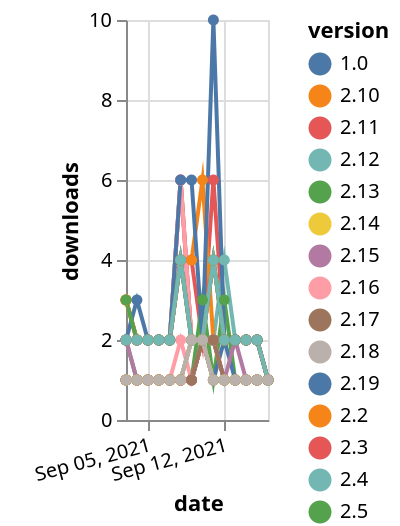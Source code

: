 {"$schema": "https://vega.github.io/schema/vega-lite/v5.json", "description": "A simple bar chart with embedded data.", "data": {"values": [{"date": "2021-09-03", "total": 142, "delta": 1, "version": "3.5"}, {"date": "2021-09-04", "total": 143, "delta": 1, "version": "3.5"}, {"date": "2021-09-05", "total": 144, "delta": 1, "version": "3.5"}, {"date": "2021-09-06", "total": 145, "delta": 1, "version": "3.5"}, {"date": "2021-09-07", "total": 146, "delta": 1, "version": "3.5"}, {"date": "2021-09-08", "total": 147, "delta": 1, "version": "3.5"}, {"date": "2021-09-09", "total": 148, "delta": 1, "version": "3.5"}, {"date": "2021-09-10", "total": 150, "delta": 2, "version": "3.5"}, {"date": "2021-09-11", "total": 151, "delta": 1, "version": "3.5"}, {"date": "2021-09-12", "total": 152, "delta": 1, "version": "3.5"}, {"date": "2021-09-13", "total": 153, "delta": 1, "version": "3.5"}, {"date": "2021-09-14", "total": 154, "delta": 1, "version": "3.5"}, {"date": "2021-09-15", "total": 155, "delta": 1, "version": "3.5"}, {"date": "2021-09-16", "total": 156, "delta": 1, "version": "3.5"}, {"date": "2021-09-03", "total": 182, "delta": 1, "version": "2.16"}, {"date": "2021-09-04", "total": 183, "delta": 1, "version": "2.16"}, {"date": "2021-09-05", "total": 184, "delta": 1, "version": "2.16"}, {"date": "2021-09-06", "total": 185, "delta": 1, "version": "2.16"}, {"date": "2021-09-07", "total": 186, "delta": 1, "version": "2.16"}, {"date": "2021-09-08", "total": 188, "delta": 2, "version": "2.16"}, {"date": "2021-09-09", "total": 189, "delta": 1, "version": "2.16"}, {"date": "2021-09-10", "total": 191, "delta": 2, "version": "2.16"}, {"date": "2021-09-11", "total": 192, "delta": 1, "version": "2.16"}, {"date": "2021-09-12", "total": 193, "delta": 1, "version": "2.16"}, {"date": "2021-09-13", "total": 194, "delta": 1, "version": "2.16"}, {"date": "2021-09-14", "total": 195, "delta": 1, "version": "2.16"}, {"date": "2021-09-15", "total": 196, "delta": 1, "version": "2.16"}, {"date": "2021-09-16", "total": 197, "delta": 1, "version": "2.16"}, {"date": "2021-09-03", "total": 3006, "delta": 3, "version": "2.3"}, {"date": "2021-09-04", "total": 3008, "delta": 2, "version": "2.3"}, {"date": "2021-09-05", "total": 3010, "delta": 2, "version": "2.3"}, {"date": "2021-09-06", "total": 3012, "delta": 2, "version": "2.3"}, {"date": "2021-09-07", "total": 3014, "delta": 2, "version": "2.3"}, {"date": "2021-09-08", "total": 3018, "delta": 4, "version": "2.3"}, {"date": "2021-09-09", "total": 3022, "delta": 4, "version": "2.3"}, {"date": "2021-09-10", "total": 3024, "delta": 2, "version": "2.3"}, {"date": "2021-09-11", "total": 3030, "delta": 6, "version": "2.3"}, {"date": "2021-09-12", "total": 3032, "delta": 2, "version": "2.3"}, {"date": "2021-09-13", "total": 3034, "delta": 2, "version": "2.3"}, {"date": "2021-09-14", "total": 3036, "delta": 2, "version": "2.3"}, {"date": "2021-09-15", "total": 3038, "delta": 2, "version": "2.3"}, {"date": "2021-09-16", "total": 3039, "delta": 1, "version": "2.3"}, {"date": "2021-09-03", "total": 138, "delta": 1, "version": "3.4"}, {"date": "2021-09-04", "total": 139, "delta": 1, "version": "3.4"}, {"date": "2021-09-05", "total": 140, "delta": 1, "version": "3.4"}, {"date": "2021-09-06", "total": 141, "delta": 1, "version": "3.4"}, {"date": "2021-09-07", "total": 142, "delta": 1, "version": "3.4"}, {"date": "2021-09-08", "total": 143, "delta": 1, "version": "3.4"}, {"date": "2021-09-09", "total": 144, "delta": 1, "version": "3.4"}, {"date": "2021-09-10", "total": 146, "delta": 2, "version": "3.4"}, {"date": "2021-09-11", "total": 147, "delta": 1, "version": "3.4"}, {"date": "2021-09-12", "total": 148, "delta": 1, "version": "3.4"}, {"date": "2021-09-13", "total": 149, "delta": 1, "version": "3.4"}, {"date": "2021-09-14", "total": 150, "delta": 1, "version": "3.4"}, {"date": "2021-09-15", "total": 151, "delta": 1, "version": "3.4"}, {"date": "2021-09-16", "total": 152, "delta": 1, "version": "3.4"}, {"date": "2021-09-03", "total": 128, "delta": 1, "version": "3.6"}, {"date": "2021-09-04", "total": 129, "delta": 1, "version": "3.6"}, {"date": "2021-09-05", "total": 130, "delta": 1, "version": "3.6"}, {"date": "2021-09-06", "total": 131, "delta": 1, "version": "3.6"}, {"date": "2021-09-07", "total": 132, "delta": 1, "version": "3.6"}, {"date": "2021-09-08", "total": 133, "delta": 1, "version": "3.6"}, {"date": "2021-09-09", "total": 134, "delta": 1, "version": "3.6"}, {"date": "2021-09-10", "total": 136, "delta": 2, "version": "3.6"}, {"date": "2021-09-11", "total": 137, "delta": 1, "version": "3.6"}, {"date": "2021-09-12", "total": 138, "delta": 1, "version": "3.6"}, {"date": "2021-09-13", "total": 139, "delta": 1, "version": "3.6"}, {"date": "2021-09-14", "total": 140, "delta": 1, "version": "3.6"}, {"date": "2021-09-15", "total": 141, "delta": 1, "version": "3.6"}, {"date": "2021-09-16", "total": 142, "delta": 1, "version": "3.6"}, {"date": "2021-09-03", "total": 323, "delta": 2, "version": "2.13"}, {"date": "2021-09-04", "total": 324, "delta": 1, "version": "2.13"}, {"date": "2021-09-05", "total": 325, "delta": 1, "version": "2.13"}, {"date": "2021-09-06", "total": 326, "delta": 1, "version": "2.13"}, {"date": "2021-09-07", "total": 327, "delta": 1, "version": "2.13"}, {"date": "2021-09-08", "total": 328, "delta": 1, "version": "2.13"}, {"date": "2021-09-09", "total": 329, "delta": 1, "version": "2.13"}, {"date": "2021-09-10", "total": 332, "delta": 3, "version": "2.13"}, {"date": "2021-09-11", "total": 333, "delta": 1, "version": "2.13"}, {"date": "2021-09-12", "total": 336, "delta": 3, "version": "2.13"}, {"date": "2021-09-13", "total": 337, "delta": 1, "version": "2.13"}, {"date": "2021-09-14", "total": 338, "delta": 1, "version": "2.13"}, {"date": "2021-09-15", "total": 339, "delta": 1, "version": "2.13"}, {"date": "2021-09-16", "total": 340, "delta": 1, "version": "2.13"}, {"date": "2021-09-03", "total": 2385, "delta": 2, "version": "2.7"}, {"date": "2021-09-04", "total": 2387, "delta": 2, "version": "2.7"}, {"date": "2021-09-05", "total": 2389, "delta": 2, "version": "2.7"}, {"date": "2021-09-06", "total": 2391, "delta": 2, "version": "2.7"}, {"date": "2021-09-07", "total": 2393, "delta": 2, "version": "2.7"}, {"date": "2021-09-08", "total": 2399, "delta": 6, "version": "2.7"}, {"date": "2021-09-09", "total": 2401, "delta": 2, "version": "2.7"}, {"date": "2021-09-10", "total": 2403, "delta": 2, "version": "2.7"}, {"date": "2021-09-11", "total": 2405, "delta": 2, "version": "2.7"}, {"date": "2021-09-12", "total": 2407, "delta": 2, "version": "2.7"}, {"date": "2021-09-13", "total": 2409, "delta": 2, "version": "2.7"}, {"date": "2021-09-14", "total": 2411, "delta": 2, "version": "2.7"}, {"date": "2021-09-15", "total": 2413, "delta": 2, "version": "2.7"}, {"date": "2021-09-16", "total": 2414, "delta": 1, "version": "2.7"}, {"date": "2021-09-03", "total": 142, "delta": 1, "version": "3.1"}, {"date": "2021-09-04", "total": 143, "delta": 1, "version": "3.1"}, {"date": "2021-09-05", "total": 144, "delta": 1, "version": "3.1"}, {"date": "2021-09-06", "total": 145, "delta": 1, "version": "3.1"}, {"date": "2021-09-07", "total": 146, "delta": 1, "version": "3.1"}, {"date": "2021-09-08", "total": 147, "delta": 1, "version": "3.1"}, {"date": "2021-09-09", "total": 148, "delta": 1, "version": "3.1"}, {"date": "2021-09-10", "total": 150, "delta": 2, "version": "3.1"}, {"date": "2021-09-11", "total": 151, "delta": 1, "version": "3.1"}, {"date": "2021-09-12", "total": 153, "delta": 2, "version": "3.1"}, {"date": "2021-09-13", "total": 154, "delta": 1, "version": "3.1"}, {"date": "2021-09-14", "total": 155, "delta": 1, "version": "3.1"}, {"date": "2021-09-15", "total": 156, "delta": 1, "version": "3.1"}, {"date": "2021-09-16", "total": 157, "delta": 1, "version": "3.1"}, {"date": "2021-09-03", "total": 2203, "delta": 2, "version": "2.11"}, {"date": "2021-09-04", "total": 2205, "delta": 2, "version": "2.11"}, {"date": "2021-09-05", "total": 2207, "delta": 2, "version": "2.11"}, {"date": "2021-09-06", "total": 2209, "delta": 2, "version": "2.11"}, {"date": "2021-09-07", "total": 2211, "delta": 2, "version": "2.11"}, {"date": "2021-09-08", "total": 2217, "delta": 6, "version": "2.11"}, {"date": "2021-09-09", "total": 2219, "delta": 2, "version": "2.11"}, {"date": "2021-09-10", "total": 2221, "delta": 2, "version": "2.11"}, {"date": "2021-09-11", "total": 2223, "delta": 2, "version": "2.11"}, {"date": "2021-09-12", "total": 2225, "delta": 2, "version": "2.11"}, {"date": "2021-09-13", "total": 2227, "delta": 2, "version": "2.11"}, {"date": "2021-09-14", "total": 2229, "delta": 2, "version": "2.11"}, {"date": "2021-09-15", "total": 2231, "delta": 2, "version": "2.11"}, {"date": "2021-09-16", "total": 2232, "delta": 1, "version": "2.11"}, {"date": "2021-09-03", "total": 2400, "delta": 3, "version": "2.8"}, {"date": "2021-09-04", "total": 2402, "delta": 2, "version": "2.8"}, {"date": "2021-09-05", "total": 2404, "delta": 2, "version": "2.8"}, {"date": "2021-09-06", "total": 2406, "delta": 2, "version": "2.8"}, {"date": "2021-09-07", "total": 2408, "delta": 2, "version": "2.8"}, {"date": "2021-09-08", "total": 2414, "delta": 6, "version": "2.8"}, {"date": "2021-09-09", "total": 2416, "delta": 2, "version": "2.8"}, {"date": "2021-09-10", "total": 2418, "delta": 2, "version": "2.8"}, {"date": "2021-09-11", "total": 2420, "delta": 2, "version": "2.8"}, {"date": "2021-09-12", "total": 2422, "delta": 2, "version": "2.8"}, {"date": "2021-09-13", "total": 2424, "delta": 2, "version": "2.8"}, {"date": "2021-09-14", "total": 2426, "delta": 2, "version": "2.8"}, {"date": "2021-09-15", "total": 2428, "delta": 2, "version": "2.8"}, {"date": "2021-09-16", "total": 2429, "delta": 1, "version": "2.8"}, {"date": "2021-09-03", "total": 2392, "delta": 2, "version": "2.6"}, {"date": "2021-09-04", "total": 2394, "delta": 2, "version": "2.6"}, {"date": "2021-09-05", "total": 2396, "delta": 2, "version": "2.6"}, {"date": "2021-09-06", "total": 2398, "delta": 2, "version": "2.6"}, {"date": "2021-09-07", "total": 2400, "delta": 2, "version": "2.6"}, {"date": "2021-09-08", "total": 2404, "delta": 4, "version": "2.6"}, {"date": "2021-09-09", "total": 2406, "delta": 2, "version": "2.6"}, {"date": "2021-09-10", "total": 2408, "delta": 2, "version": "2.6"}, {"date": "2021-09-11", "total": 2412, "delta": 4, "version": "2.6"}, {"date": "2021-09-12", "total": 2414, "delta": 2, "version": "2.6"}, {"date": "2021-09-13", "total": 2416, "delta": 2, "version": "2.6"}, {"date": "2021-09-14", "total": 2418, "delta": 2, "version": "2.6"}, {"date": "2021-09-15", "total": 2420, "delta": 2, "version": "2.6"}, {"date": "2021-09-16", "total": 2421, "delta": 1, "version": "2.6"}, {"date": "2021-09-03", "total": 2227, "delta": 3, "version": "2.10"}, {"date": "2021-09-04", "total": 2229, "delta": 2, "version": "2.10"}, {"date": "2021-09-05", "total": 2231, "delta": 2, "version": "2.10"}, {"date": "2021-09-06", "total": 2233, "delta": 2, "version": "2.10"}, {"date": "2021-09-07", "total": 2235, "delta": 2, "version": "2.10"}, {"date": "2021-09-08", "total": 2239, "delta": 4, "version": "2.10"}, {"date": "2021-09-09", "total": 2241, "delta": 2, "version": "2.10"}, {"date": "2021-09-10", "total": 2243, "delta": 2, "version": "2.10"}, {"date": "2021-09-11", "total": 2247, "delta": 4, "version": "2.10"}, {"date": "2021-09-12", "total": 2249, "delta": 2, "version": "2.10"}, {"date": "2021-09-13", "total": 2251, "delta": 2, "version": "2.10"}, {"date": "2021-09-14", "total": 2253, "delta": 2, "version": "2.10"}, {"date": "2021-09-15", "total": 2255, "delta": 2, "version": "2.10"}, {"date": "2021-09-16", "total": 2256, "delta": 1, "version": "2.10"}, {"date": "2021-09-03", "total": 2088, "delta": 2, "version": "2.12"}, {"date": "2021-09-04", "total": 2090, "delta": 2, "version": "2.12"}, {"date": "2021-09-05", "total": 2092, "delta": 2, "version": "2.12"}, {"date": "2021-09-06", "total": 2094, "delta": 2, "version": "2.12"}, {"date": "2021-09-07", "total": 2096, "delta": 2, "version": "2.12"}, {"date": "2021-09-08", "total": 2100, "delta": 4, "version": "2.12"}, {"date": "2021-09-09", "total": 2102, "delta": 2, "version": "2.12"}, {"date": "2021-09-10", "total": 2104, "delta": 2, "version": "2.12"}, {"date": "2021-09-11", "total": 2106, "delta": 2, "version": "2.12"}, {"date": "2021-09-12", "total": 2110, "delta": 4, "version": "2.12"}, {"date": "2021-09-13", "total": 2112, "delta": 2, "version": "2.12"}, {"date": "2021-09-14", "total": 2114, "delta": 2, "version": "2.12"}, {"date": "2021-09-15", "total": 2116, "delta": 2, "version": "2.12"}, {"date": "2021-09-16", "total": 2117, "delta": 1, "version": "2.12"}, {"date": "2021-09-03", "total": 177, "delta": 1, "version": "2.15"}, {"date": "2021-09-04", "total": 178, "delta": 1, "version": "2.15"}, {"date": "2021-09-05", "total": 179, "delta": 1, "version": "2.15"}, {"date": "2021-09-06", "total": 180, "delta": 1, "version": "2.15"}, {"date": "2021-09-07", "total": 181, "delta": 1, "version": "2.15"}, {"date": "2021-09-08", "total": 182, "delta": 1, "version": "2.15"}, {"date": "2021-09-09", "total": 184, "delta": 2, "version": "2.15"}, {"date": "2021-09-10", "total": 186, "delta": 2, "version": "2.15"}, {"date": "2021-09-11", "total": 187, "delta": 1, "version": "2.15"}, {"date": "2021-09-12", "total": 188, "delta": 1, "version": "2.15"}, {"date": "2021-09-13", "total": 189, "delta": 1, "version": "2.15"}, {"date": "2021-09-14", "total": 190, "delta": 1, "version": "2.15"}, {"date": "2021-09-15", "total": 191, "delta": 1, "version": "2.15"}, {"date": "2021-09-16", "total": 192, "delta": 1, "version": "2.15"}, {"date": "2021-09-03", "total": 141, "delta": 1, "version": "3.2"}, {"date": "2021-09-04", "total": 142, "delta": 1, "version": "3.2"}, {"date": "2021-09-05", "total": 143, "delta": 1, "version": "3.2"}, {"date": "2021-09-06", "total": 144, "delta": 1, "version": "3.2"}, {"date": "2021-09-07", "total": 145, "delta": 1, "version": "3.2"}, {"date": "2021-09-08", "total": 146, "delta": 1, "version": "3.2"}, {"date": "2021-09-09", "total": 147, "delta": 1, "version": "3.2"}, {"date": "2021-09-10", "total": 149, "delta": 2, "version": "3.2"}, {"date": "2021-09-11", "total": 151, "delta": 2, "version": "3.2"}, {"date": "2021-09-12", "total": 152, "delta": 1, "version": "3.2"}, {"date": "2021-09-13", "total": 153, "delta": 1, "version": "3.2"}, {"date": "2021-09-14", "total": 154, "delta": 1, "version": "3.2"}, {"date": "2021-09-15", "total": 155, "delta": 1, "version": "3.2"}, {"date": "2021-09-16", "total": 156, "delta": 1, "version": "3.2"}, {"date": "2021-09-03", "total": 2999, "delta": 3, "version": "2.2"}, {"date": "2021-09-04", "total": 3001, "delta": 2, "version": "2.2"}, {"date": "2021-09-05", "total": 3003, "delta": 2, "version": "2.2"}, {"date": "2021-09-06", "total": 3005, "delta": 2, "version": "2.2"}, {"date": "2021-09-07", "total": 3007, "delta": 2, "version": "2.2"}, {"date": "2021-09-08", "total": 3011, "delta": 4, "version": "2.2"}, {"date": "2021-09-09", "total": 3015, "delta": 4, "version": "2.2"}, {"date": "2021-09-10", "total": 3021, "delta": 6, "version": "2.2"}, {"date": "2021-09-11", "total": 3023, "delta": 2, "version": "2.2"}, {"date": "2021-09-12", "total": 3025, "delta": 2, "version": "2.2"}, {"date": "2021-09-13", "total": 3027, "delta": 2, "version": "2.2"}, {"date": "2021-09-14", "total": 3029, "delta": 2, "version": "2.2"}, {"date": "2021-09-15", "total": 3031, "delta": 2, "version": "2.2"}, {"date": "2021-09-16", "total": 3032, "delta": 1, "version": "2.2"}, {"date": "2021-09-03", "total": 158, "delta": 1, "version": "3.0"}, {"date": "2021-09-04", "total": 159, "delta": 1, "version": "3.0"}, {"date": "2021-09-05", "total": 160, "delta": 1, "version": "3.0"}, {"date": "2021-09-06", "total": 161, "delta": 1, "version": "3.0"}, {"date": "2021-09-07", "total": 162, "delta": 1, "version": "3.0"}, {"date": "2021-09-08", "total": 163, "delta": 1, "version": "3.0"}, {"date": "2021-09-09", "total": 164, "delta": 1, "version": "3.0"}, {"date": "2021-09-10", "total": 166, "delta": 2, "version": "3.0"}, {"date": "2021-09-11", "total": 168, "delta": 2, "version": "3.0"}, {"date": "2021-09-12", "total": 169, "delta": 1, "version": "3.0"}, {"date": "2021-09-13", "total": 170, "delta": 1, "version": "3.0"}, {"date": "2021-09-14", "total": 171, "delta": 1, "version": "3.0"}, {"date": "2021-09-15", "total": 172, "delta": 1, "version": "3.0"}, {"date": "2021-09-16", "total": 173, "delta": 1, "version": "3.0"}, {"date": "2021-09-03", "total": 3909, "delta": 2, "version": "1.0"}, {"date": "2021-09-04", "total": 3912, "delta": 3, "version": "1.0"}, {"date": "2021-09-05", "total": 3914, "delta": 2, "version": "1.0"}, {"date": "2021-09-06", "total": 3916, "delta": 2, "version": "1.0"}, {"date": "2021-09-07", "total": 3918, "delta": 2, "version": "1.0"}, {"date": "2021-09-08", "total": 3924, "delta": 6, "version": "1.0"}, {"date": "2021-09-09", "total": 3930, "delta": 6, "version": "1.0"}, {"date": "2021-09-10", "total": 3932, "delta": 2, "version": "1.0"}, {"date": "2021-09-11", "total": 3942, "delta": 10, "version": "1.0"}, {"date": "2021-09-12", "total": 3944, "delta": 2, "version": "1.0"}, {"date": "2021-09-13", "total": 3946, "delta": 2, "version": "1.0"}, {"date": "2021-09-14", "total": 3948, "delta": 2, "version": "1.0"}, {"date": "2021-09-15", "total": 3950, "delta": 2, "version": "1.0"}, {"date": "2021-09-16", "total": 3951, "delta": 1, "version": "1.0"}, {"date": "2021-09-03", "total": 145, "delta": 1, "version": "3.3"}, {"date": "2021-09-04", "total": 146, "delta": 1, "version": "3.3"}, {"date": "2021-09-05", "total": 147, "delta": 1, "version": "3.3"}, {"date": "2021-09-06", "total": 148, "delta": 1, "version": "3.3"}, {"date": "2021-09-07", "total": 149, "delta": 1, "version": "3.3"}, {"date": "2021-09-08", "total": 150, "delta": 1, "version": "3.3"}, {"date": "2021-09-09", "total": 151, "delta": 1, "version": "3.3"}, {"date": "2021-09-10", "total": 153, "delta": 2, "version": "3.3"}, {"date": "2021-09-11", "total": 155, "delta": 2, "version": "3.3"}, {"date": "2021-09-12", "total": 156, "delta": 1, "version": "3.3"}, {"date": "2021-09-13", "total": 157, "delta": 1, "version": "3.3"}, {"date": "2021-09-14", "total": 158, "delta": 1, "version": "3.3"}, {"date": "2021-09-15", "total": 159, "delta": 1, "version": "3.3"}, {"date": "2021-09-16", "total": 160, "delta": 1, "version": "3.3"}, {"date": "2021-09-03", "total": 184, "delta": 1, "version": "2.19"}, {"date": "2021-09-04", "total": 185, "delta": 1, "version": "2.19"}, {"date": "2021-09-05", "total": 186, "delta": 1, "version": "2.19"}, {"date": "2021-09-06", "total": 187, "delta": 1, "version": "2.19"}, {"date": "2021-09-07", "total": 188, "delta": 1, "version": "2.19"}, {"date": "2021-09-08", "total": 189, "delta": 1, "version": "2.19"}, {"date": "2021-09-09", "total": 191, "delta": 2, "version": "2.19"}, {"date": "2021-09-10", "total": 193, "delta": 2, "version": "2.19"}, {"date": "2021-09-11", "total": 194, "delta": 1, "version": "2.19"}, {"date": "2021-09-12", "total": 195, "delta": 1, "version": "2.19"}, {"date": "2021-09-13", "total": 196, "delta": 1, "version": "2.19"}, {"date": "2021-09-14", "total": 197, "delta": 1, "version": "2.19"}, {"date": "2021-09-15", "total": 198, "delta": 1, "version": "2.19"}, {"date": "2021-09-16", "total": 199, "delta": 1, "version": "2.19"}, {"date": "2021-09-03", "total": 128, "delta": 2, "version": "3.7"}, {"date": "2021-09-04", "total": 129, "delta": 1, "version": "3.7"}, {"date": "2021-09-05", "total": 130, "delta": 1, "version": "3.7"}, {"date": "2021-09-06", "total": 131, "delta": 1, "version": "3.7"}, {"date": "2021-09-07", "total": 132, "delta": 1, "version": "3.7"}, {"date": "2021-09-08", "total": 133, "delta": 1, "version": "3.7"}, {"date": "2021-09-09", "total": 134, "delta": 1, "version": "3.7"}, {"date": "2021-09-10", "total": 136, "delta": 2, "version": "3.7"}, {"date": "2021-09-11", "total": 138, "delta": 2, "version": "3.7"}, {"date": "2021-09-12", "total": 139, "delta": 1, "version": "3.7"}, {"date": "2021-09-13", "total": 141, "delta": 2, "version": "3.7"}, {"date": "2021-09-14", "total": 142, "delta": 1, "version": "3.7"}, {"date": "2021-09-15", "total": 143, "delta": 1, "version": "3.7"}, {"date": "2021-09-16", "total": 144, "delta": 1, "version": "3.7"}, {"date": "2021-09-03", "total": 2924, "delta": 3, "version": "2.5"}, {"date": "2021-09-04", "total": 2926, "delta": 2, "version": "2.5"}, {"date": "2021-09-05", "total": 2928, "delta": 2, "version": "2.5"}, {"date": "2021-09-06", "total": 2930, "delta": 2, "version": "2.5"}, {"date": "2021-09-07", "total": 2932, "delta": 2, "version": "2.5"}, {"date": "2021-09-08", "total": 2936, "delta": 4, "version": "2.5"}, {"date": "2021-09-09", "total": 2938, "delta": 2, "version": "2.5"}, {"date": "2021-09-10", "total": 2940, "delta": 2, "version": "2.5"}, {"date": "2021-09-11", "total": 2944, "delta": 4, "version": "2.5"}, {"date": "2021-09-12", "total": 2946, "delta": 2, "version": "2.5"}, {"date": "2021-09-13", "total": 2948, "delta": 2, "version": "2.5"}, {"date": "2021-09-14", "total": 2950, "delta": 2, "version": "2.5"}, {"date": "2021-09-15", "total": 2952, "delta": 2, "version": "2.5"}, {"date": "2021-09-16", "total": 2953, "delta": 1, "version": "2.5"}, {"date": "2021-09-03", "total": 174, "delta": 1, "version": "2.17"}, {"date": "2021-09-04", "total": 175, "delta": 1, "version": "2.17"}, {"date": "2021-09-05", "total": 176, "delta": 1, "version": "2.17"}, {"date": "2021-09-06", "total": 177, "delta": 1, "version": "2.17"}, {"date": "2021-09-07", "total": 178, "delta": 1, "version": "2.17"}, {"date": "2021-09-08", "total": 179, "delta": 1, "version": "2.17"}, {"date": "2021-09-09", "total": 180, "delta": 1, "version": "2.17"}, {"date": "2021-09-10", "total": 182, "delta": 2, "version": "2.17"}, {"date": "2021-09-11", "total": 184, "delta": 2, "version": "2.17"}, {"date": "2021-09-12", "total": 185, "delta": 1, "version": "2.17"}, {"date": "2021-09-13", "total": 186, "delta": 1, "version": "2.17"}, {"date": "2021-09-14", "total": 187, "delta": 1, "version": "2.17"}, {"date": "2021-09-15", "total": 188, "delta": 1, "version": "2.17"}, {"date": "2021-09-16", "total": 189, "delta": 1, "version": "2.17"}, {"date": "2021-09-03", "total": 2325, "delta": 2, "version": "2.9"}, {"date": "2021-09-04", "total": 2327, "delta": 2, "version": "2.9"}, {"date": "2021-09-05", "total": 2329, "delta": 2, "version": "2.9"}, {"date": "2021-09-06", "total": 2331, "delta": 2, "version": "2.9"}, {"date": "2021-09-07", "total": 2333, "delta": 2, "version": "2.9"}, {"date": "2021-09-08", "total": 2337, "delta": 4, "version": "2.9"}, {"date": "2021-09-09", "total": 2339, "delta": 2, "version": "2.9"}, {"date": "2021-09-10", "total": 2341, "delta": 2, "version": "2.9"}, {"date": "2021-09-11", "total": 2345, "delta": 4, "version": "2.9"}, {"date": "2021-09-12", "total": 2347, "delta": 2, "version": "2.9"}, {"date": "2021-09-13", "total": 2349, "delta": 2, "version": "2.9"}, {"date": "2021-09-14", "total": 2351, "delta": 2, "version": "2.9"}, {"date": "2021-09-15", "total": 2353, "delta": 2, "version": "2.9"}, {"date": "2021-09-16", "total": 2354, "delta": 1, "version": "2.9"}, {"date": "2021-09-03", "total": 184, "delta": 1, "version": "2.14"}, {"date": "2021-09-04", "total": 185, "delta": 1, "version": "2.14"}, {"date": "2021-09-05", "total": 186, "delta": 1, "version": "2.14"}, {"date": "2021-09-06", "total": 187, "delta": 1, "version": "2.14"}, {"date": "2021-09-07", "total": 188, "delta": 1, "version": "2.14"}, {"date": "2021-09-08", "total": 189, "delta": 1, "version": "2.14"}, {"date": "2021-09-09", "total": 191, "delta": 2, "version": "2.14"}, {"date": "2021-09-10", "total": 193, "delta": 2, "version": "2.14"}, {"date": "2021-09-11", "total": 194, "delta": 1, "version": "2.14"}, {"date": "2021-09-12", "total": 195, "delta": 1, "version": "2.14"}, {"date": "2021-09-13", "total": 196, "delta": 1, "version": "2.14"}, {"date": "2021-09-14", "total": 197, "delta": 1, "version": "2.14"}, {"date": "2021-09-15", "total": 198, "delta": 1, "version": "2.14"}, {"date": "2021-09-16", "total": 199, "delta": 1, "version": "2.14"}, {"date": "2021-09-03", "total": 2927, "delta": 2, "version": "2.4"}, {"date": "2021-09-04", "total": 2929, "delta": 2, "version": "2.4"}, {"date": "2021-09-05", "total": 2931, "delta": 2, "version": "2.4"}, {"date": "2021-09-06", "total": 2933, "delta": 2, "version": "2.4"}, {"date": "2021-09-07", "total": 2935, "delta": 2, "version": "2.4"}, {"date": "2021-09-08", "total": 2939, "delta": 4, "version": "2.4"}, {"date": "2021-09-09", "total": 2941, "delta": 2, "version": "2.4"}, {"date": "2021-09-10", "total": 2943, "delta": 2, "version": "2.4"}, {"date": "2021-09-11", "total": 2947, "delta": 4, "version": "2.4"}, {"date": "2021-09-12", "total": 2949, "delta": 2, "version": "2.4"}, {"date": "2021-09-13", "total": 2951, "delta": 2, "version": "2.4"}, {"date": "2021-09-14", "total": 2953, "delta": 2, "version": "2.4"}, {"date": "2021-09-15", "total": 2955, "delta": 2, "version": "2.4"}, {"date": "2021-09-16", "total": 2956, "delta": 1, "version": "2.4"}, {"date": "2021-09-03", "total": 175, "delta": 1, "version": "2.18"}, {"date": "2021-09-04", "total": 176, "delta": 1, "version": "2.18"}, {"date": "2021-09-05", "total": 177, "delta": 1, "version": "2.18"}, {"date": "2021-09-06", "total": 178, "delta": 1, "version": "2.18"}, {"date": "2021-09-07", "total": 179, "delta": 1, "version": "2.18"}, {"date": "2021-09-08", "total": 180, "delta": 1, "version": "2.18"}, {"date": "2021-09-09", "total": 182, "delta": 2, "version": "2.18"}, {"date": "2021-09-10", "total": 184, "delta": 2, "version": "2.18"}, {"date": "2021-09-11", "total": 185, "delta": 1, "version": "2.18"}, {"date": "2021-09-12", "total": 186, "delta": 1, "version": "2.18"}, {"date": "2021-09-13", "total": 187, "delta": 1, "version": "2.18"}, {"date": "2021-09-14", "total": 188, "delta": 1, "version": "2.18"}, {"date": "2021-09-15", "total": 189, "delta": 1, "version": "2.18"}, {"date": "2021-09-16", "total": 190, "delta": 1, "version": "2.18"}]}, "width": "container", "mark": {"type": "line", "point": {"filled": true}}, "encoding": {"x": {"field": "date", "type": "temporal", "timeUnit": "yearmonthdate", "title": "date", "axis": {"labelAngle": -15}}, "y": {"field": "delta", "type": "quantitative", "title": "downloads"}, "color": {"field": "version", "type": "nominal"}, "tooltip": {"field": "delta"}}}